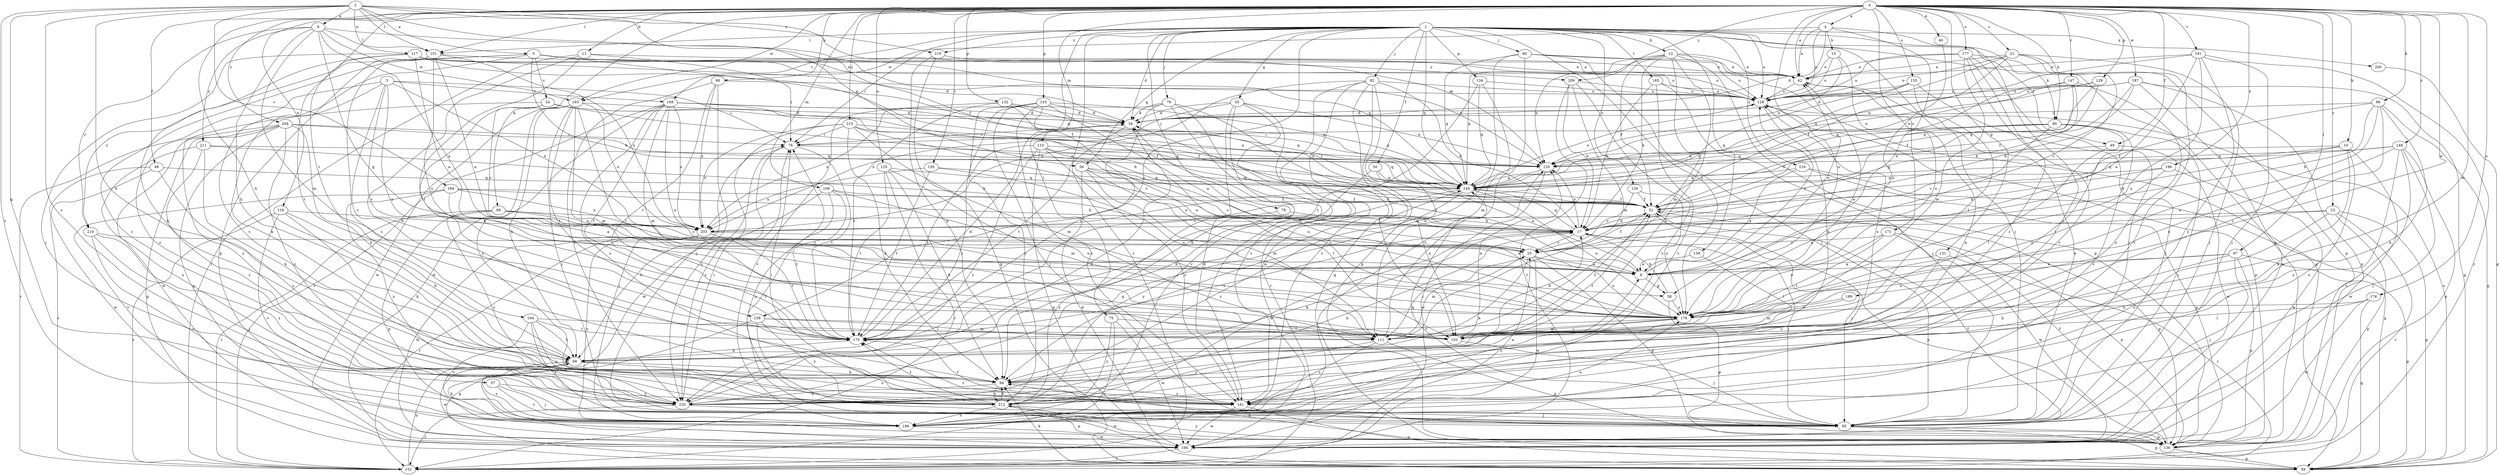strict digraph  {
0;
1;
2;
3;
4;
5;
6;
8;
10;
11;
12;
15;
17;
21;
23;
24;
25;
34;
40;
42;
48;
49;
50;
51;
55;
56;
57;
58;
59;
66;
68;
75;
76;
78;
79;
80;
82;
85;
86;
89;
90;
94;
97;
101;
103;
108;
110;
111;
116;
117;
120;
125;
126;
128;
129;
131;
132;
133;
134;
136;
139;
145;
147;
148;
150;
152;
155;
158;
161;
164;
165;
168;
170;
171;
174;
177;
178;
181;
184;
186;
187;
189;
193;
194;
196;
200;
203;
204;
209;
210;
211;
212;
215;
216;
219;
220;
0 -> 4  [label=a];
0 -> 10  [label=b];
0 -> 11  [label=b];
0 -> 21  [label=c];
0 -> 23  [label=c];
0 -> 40  [label=e];
0 -> 42  [label=e];
0 -> 48  [label=f];
0 -> 49  [label=f];
0 -> 66  [label=h];
0 -> 68  [label=h];
0 -> 86  [label=k];
0 -> 89  [label=k];
0 -> 90  [label=k];
0 -> 97  [label=l];
0 -> 101  [label=l];
0 -> 108  [label=m];
0 -> 110  [label=m];
0 -> 111  [label=m];
0 -> 116  [label=n];
0 -> 125  [label=o];
0 -> 129  [label=p];
0 -> 131  [label=p];
0 -> 132  [label=p];
0 -> 133  [label=p];
0 -> 147  [label=r];
0 -> 148  [label=r];
0 -> 150  [label=r];
0 -> 155  [label=s];
0 -> 164  [label=t];
0 -> 171  [label=u];
0 -> 174  [label=u];
0 -> 177  [label=u];
0 -> 178  [label=u];
0 -> 181  [label=v];
0 -> 187  [label=w];
0 -> 189  [label=w];
0 -> 193  [label=w];
0 -> 196  [label=x];
0 -> 204  [label=y];
0 -> 209  [label=y];
0 -> 215  [label=z];
1 -> 12  [label=b];
1 -> 34  [label=d];
1 -> 49  [label=f];
1 -> 50  [label=f];
1 -> 55  [label=g];
1 -> 56  [label=g];
1 -> 75  [label=i];
1 -> 76  [label=i];
1 -> 78  [label=j];
1 -> 79  [label=j];
1 -> 80  [label=j];
1 -> 82  [label=j];
1 -> 85  [label=j];
1 -> 90  [label=k];
1 -> 101  [label=l];
1 -> 126  [label=o];
1 -> 128  [label=o];
1 -> 134  [label=p];
1 -> 136  [label=p];
1 -> 139  [label=q];
1 -> 145  [label=q];
1 -> 152  [label=r];
1 -> 158  [label=s];
1 -> 165  [label=t];
1 -> 168  [label=t];
1 -> 178  [label=u];
1 -> 200  [label=x];
1 -> 216  [label=z];
1 -> 219  [label=z];
2 -> 5  [label=a];
2 -> 6  [label=a];
2 -> 51  [label=f];
2 -> 56  [label=g];
2 -> 57  [label=g];
2 -> 68  [label=h];
2 -> 101  [label=l];
2 -> 117  [label=n];
2 -> 120  [label=n];
2 -> 184  [label=v];
2 -> 186  [label=v];
2 -> 219  [label=z];
2 -> 220  [label=z];
3 -> 76  [label=i];
3 -> 94  [label=k];
3 -> 158  [label=s];
3 -> 168  [label=t];
3 -> 170  [label=t];
3 -> 178  [label=u];
3 -> 203  [label=x];
3 -> 220  [label=z];
4 -> 15  [label=b];
4 -> 34  [label=d];
4 -> 42  [label=e];
4 -> 58  [label=g];
4 -> 128  [label=o];
4 -> 161  [label=s];
4 -> 193  [label=w];
5 -> 17  [label=b];
5 -> 24  [label=c];
5 -> 51  [label=f];
5 -> 120  [label=n];
5 -> 128  [label=o];
5 -> 161  [label=s];
5 -> 209  [label=y];
5 -> 210  [label=y];
5 -> 220  [label=z];
6 -> 8  [label=a];
6 -> 58  [label=g];
6 -> 68  [label=h];
6 -> 101  [label=l];
6 -> 111  [label=m];
6 -> 145  [label=q];
6 -> 193  [label=w];
6 -> 210  [label=y];
6 -> 211  [label=y];
8 -> 34  [label=d];
8 -> 42  [label=e];
8 -> 58  [label=g];
8 -> 128  [label=o];
10 -> 17  [label=b];
10 -> 51  [label=f];
10 -> 94  [label=k];
10 -> 120  [label=n];
10 -> 161  [label=s];
10 -> 194  [label=w];
11 -> 42  [label=e];
11 -> 76  [label=i];
11 -> 94  [label=k];
11 -> 103  [label=l];
11 -> 152  [label=r];
12 -> 17  [label=b];
12 -> 42  [label=e];
12 -> 51  [label=f];
12 -> 59  [label=g];
12 -> 94  [label=k];
12 -> 111  [label=m];
12 -> 120  [label=n];
12 -> 136  [label=p];
12 -> 145  [label=q];
15 -> 42  [label=e];
15 -> 120  [label=n];
15 -> 128  [label=o];
15 -> 178  [label=u];
17 -> 25  [label=c];
17 -> 85  [label=j];
17 -> 94  [label=k];
17 -> 120  [label=n];
17 -> 136  [label=p];
17 -> 145  [label=q];
17 -> 170  [label=t];
21 -> 25  [label=c];
21 -> 42  [label=e];
21 -> 51  [label=f];
21 -> 85  [label=j];
21 -> 128  [label=o];
21 -> 145  [label=q];
21 -> 186  [label=v];
23 -> 8  [label=a];
23 -> 59  [label=g];
23 -> 136  [label=p];
23 -> 152  [label=r];
23 -> 161  [label=s];
23 -> 203  [label=x];
24 -> 17  [label=b];
24 -> 25  [label=c];
24 -> 34  [label=d];
24 -> 51  [label=f];
24 -> 103  [label=l];
24 -> 220  [label=z];
25 -> 8  [label=a];
25 -> 51  [label=f];
25 -> 94  [label=k];
25 -> 111  [label=m];
25 -> 136  [label=p];
25 -> 178  [label=u];
25 -> 194  [label=w];
34 -> 76  [label=i];
34 -> 170  [label=t];
40 -> 178  [label=u];
42 -> 128  [label=o];
48 -> 145  [label=q];
48 -> 152  [label=r];
48 -> 194  [label=w];
48 -> 220  [label=z];
49 -> 103  [label=l];
49 -> 120  [label=n];
49 -> 194  [label=w];
50 -> 8  [label=a];
50 -> 68  [label=h];
50 -> 145  [label=q];
51 -> 17  [label=b];
51 -> 85  [label=j];
51 -> 136  [label=p];
55 -> 34  [label=d];
55 -> 94  [label=k];
55 -> 120  [label=n];
55 -> 152  [label=r];
55 -> 161  [label=s];
55 -> 170  [label=t];
55 -> 203  [label=x];
56 -> 25  [label=c];
56 -> 103  [label=l];
56 -> 111  [label=m];
56 -> 145  [label=q];
56 -> 178  [label=u];
56 -> 194  [label=w];
57 -> 85  [label=j];
57 -> 186  [label=v];
57 -> 212  [label=y];
58 -> 17  [label=b];
58 -> 136  [label=p];
58 -> 178  [label=u];
59 -> 94  [label=k];
59 -> 128  [label=o];
66 -> 85  [label=j];
66 -> 128  [label=o];
66 -> 170  [label=t];
66 -> 203  [label=x];
66 -> 220  [label=z];
68 -> 51  [label=f];
68 -> 94  [label=k];
68 -> 128  [label=o];
68 -> 161  [label=s];
68 -> 186  [label=v];
68 -> 194  [label=w];
75 -> 103  [label=l];
75 -> 152  [label=r];
75 -> 194  [label=w];
75 -> 212  [label=y];
76 -> 120  [label=n];
76 -> 170  [label=t];
76 -> 194  [label=w];
76 -> 220  [label=z];
78 -> 17  [label=b];
78 -> 212  [label=y];
79 -> 34  [label=d];
79 -> 103  [label=l];
79 -> 161  [label=s];
79 -> 170  [label=t];
79 -> 186  [label=v];
79 -> 203  [label=x];
80 -> 42  [label=e];
80 -> 85  [label=j];
80 -> 94  [label=k];
80 -> 128  [label=o];
80 -> 145  [label=q];
80 -> 186  [label=v];
82 -> 17  [label=b];
82 -> 59  [label=g];
82 -> 103  [label=l];
82 -> 128  [label=o];
82 -> 136  [label=p];
82 -> 186  [label=v];
82 -> 194  [label=w];
82 -> 203  [label=x];
85 -> 42  [label=e];
85 -> 59  [label=g];
85 -> 136  [label=p];
85 -> 145  [label=q];
85 -> 170  [label=t];
86 -> 17  [label=b];
86 -> 34  [label=d];
86 -> 51  [label=f];
86 -> 59  [label=g];
86 -> 94  [label=k];
86 -> 103  [label=l];
86 -> 178  [label=u];
89 -> 17  [label=b];
89 -> 25  [label=c];
89 -> 136  [label=p];
89 -> 152  [label=r];
89 -> 203  [label=x];
89 -> 220  [label=z];
90 -> 25  [label=c];
90 -> 51  [label=f];
90 -> 76  [label=i];
90 -> 85  [label=j];
90 -> 103  [label=l];
90 -> 145  [label=q];
90 -> 161  [label=s];
94 -> 161  [label=s];
94 -> 212  [label=y];
94 -> 220  [label=z];
97 -> 8  [label=a];
97 -> 59  [label=g];
97 -> 85  [label=j];
97 -> 94  [label=k];
97 -> 136  [label=p];
97 -> 178  [label=u];
101 -> 8  [label=a];
101 -> 42  [label=e];
101 -> 136  [label=p];
101 -> 161  [label=s];
101 -> 178  [label=u];
101 -> 203  [label=x];
103 -> 17  [label=b];
103 -> 51  [label=f];
103 -> 85  [label=j];
103 -> 120  [label=n];
108 -> 51  [label=f];
108 -> 68  [label=h];
108 -> 170  [label=t];
108 -> 178  [label=u];
108 -> 212  [label=y];
110 -> 59  [label=g];
110 -> 120  [label=n];
110 -> 145  [label=q];
110 -> 161  [label=s];
110 -> 170  [label=t];
110 -> 178  [label=u];
110 -> 220  [label=z];
111 -> 25  [label=c];
111 -> 120  [label=n];
111 -> 136  [label=p];
111 -> 161  [label=s];
111 -> 212  [label=y];
116 -> 68  [label=h];
116 -> 94  [label=k];
116 -> 152  [label=r];
116 -> 186  [label=v];
116 -> 203  [label=x];
117 -> 8  [label=a];
117 -> 34  [label=d];
117 -> 42  [label=e];
117 -> 85  [label=j];
117 -> 94  [label=k];
117 -> 128  [label=o];
117 -> 145  [label=q];
117 -> 170  [label=t];
120 -> 145  [label=q];
120 -> 194  [label=w];
125 -> 94  [label=k];
125 -> 111  [label=m];
125 -> 145  [label=q];
125 -> 152  [label=r];
125 -> 170  [label=t];
126 -> 25  [label=c];
126 -> 51  [label=f];
126 -> 178  [label=u];
128 -> 34  [label=d];
128 -> 68  [label=h];
128 -> 136  [label=p];
129 -> 51  [label=f];
129 -> 120  [label=n];
129 -> 128  [label=o];
129 -> 145  [label=q];
131 -> 8  [label=a];
131 -> 152  [label=r];
131 -> 161  [label=s];
132 -> 34  [label=d];
132 -> 51  [label=f];
132 -> 120  [label=n];
132 -> 170  [label=t];
132 -> 186  [label=v];
133 -> 8  [label=a];
133 -> 34  [label=d];
133 -> 85  [label=j];
133 -> 145  [label=q];
133 -> 161  [label=s];
133 -> 178  [label=u];
133 -> 212  [label=y];
133 -> 220  [label=z];
134 -> 111  [label=m];
134 -> 128  [label=o];
134 -> 145  [label=q];
134 -> 170  [label=t];
136 -> 51  [label=f];
136 -> 59  [label=g];
136 -> 76  [label=i];
136 -> 94  [label=k];
136 -> 212  [label=y];
139 -> 8  [label=a];
139 -> 103  [label=l];
145 -> 51  [label=f];
145 -> 128  [label=o];
145 -> 178  [label=u];
145 -> 203  [label=x];
145 -> 212  [label=y];
145 -> 220  [label=z];
147 -> 17  [label=b];
147 -> 51  [label=f];
147 -> 128  [label=o];
147 -> 145  [label=q];
147 -> 212  [label=y];
148 -> 85  [label=j];
148 -> 120  [label=n];
148 -> 136  [label=p];
148 -> 145  [label=q];
148 -> 178  [label=u];
148 -> 186  [label=v];
148 -> 220  [label=z];
150 -> 145  [label=q];
150 -> 170  [label=t];
150 -> 178  [label=u];
150 -> 203  [label=x];
152 -> 68  [label=h];
155 -> 34  [label=d];
155 -> 85  [label=j];
155 -> 103  [label=l];
155 -> 128  [label=o];
155 -> 203  [label=x];
158 -> 59  [label=g];
158 -> 85  [label=j];
158 -> 103  [label=l];
158 -> 111  [label=m];
158 -> 212  [label=y];
161 -> 34  [label=d];
161 -> 42  [label=e];
161 -> 59  [label=g];
161 -> 170  [label=t];
161 -> 194  [label=w];
164 -> 68  [label=h];
164 -> 85  [label=j];
164 -> 103  [label=l];
164 -> 170  [label=t];
164 -> 186  [label=v];
164 -> 212  [label=y];
165 -> 17  [label=b];
165 -> 85  [label=j];
165 -> 128  [label=o];
165 -> 186  [label=v];
168 -> 34  [label=d];
168 -> 51  [label=f];
168 -> 111  [label=m];
168 -> 145  [label=q];
168 -> 152  [label=r];
168 -> 161  [label=s];
168 -> 170  [label=t];
168 -> 178  [label=u];
168 -> 194  [label=w];
168 -> 203  [label=x];
170 -> 34  [label=d];
170 -> 68  [label=h];
171 -> 25  [label=c];
171 -> 136  [label=p];
171 -> 170  [label=t];
171 -> 178  [label=u];
171 -> 194  [label=w];
174 -> 59  [label=g];
174 -> 103  [label=l];
174 -> 178  [label=u];
174 -> 194  [label=w];
177 -> 42  [label=e];
177 -> 85  [label=j];
177 -> 111  [label=m];
177 -> 128  [label=o];
177 -> 136  [label=p];
177 -> 186  [label=v];
177 -> 220  [label=z];
178 -> 42  [label=e];
178 -> 103  [label=l];
178 -> 111  [label=m];
178 -> 170  [label=t];
181 -> 8  [label=a];
181 -> 42  [label=e];
181 -> 85  [label=j];
181 -> 120  [label=n];
181 -> 152  [label=r];
181 -> 178  [label=u];
181 -> 212  [label=y];
184 -> 8  [label=a];
184 -> 17  [label=b];
184 -> 51  [label=f];
184 -> 186  [label=v];
184 -> 203  [label=x];
184 -> 212  [label=y];
186 -> 68  [label=h];
186 -> 76  [label=i];
186 -> 178  [label=u];
186 -> 194  [label=w];
187 -> 17  [label=b];
187 -> 59  [label=g];
187 -> 120  [label=n];
187 -> 128  [label=o];
187 -> 136  [label=p];
187 -> 145  [label=q];
187 -> 194  [label=w];
189 -> 111  [label=m];
189 -> 178  [label=u];
193 -> 34  [label=d];
193 -> 68  [label=h];
193 -> 85  [label=j];
193 -> 103  [label=l];
193 -> 111  [label=m];
193 -> 170  [label=t];
193 -> 194  [label=w];
193 -> 203  [label=x];
193 -> 212  [label=y];
194 -> 25  [label=c];
194 -> 51  [label=f];
194 -> 152  [label=r];
196 -> 17  [label=b];
196 -> 145  [label=q];
196 -> 178  [label=u];
196 -> 194  [label=w];
200 -> 59  [label=g];
203 -> 8  [label=a];
203 -> 152  [label=r];
203 -> 170  [label=t];
203 -> 186  [label=v];
203 -> 194  [label=w];
204 -> 59  [label=g];
204 -> 68  [label=h];
204 -> 76  [label=i];
204 -> 136  [label=p];
204 -> 145  [label=q];
204 -> 152  [label=r];
204 -> 194  [label=w];
204 -> 212  [label=y];
209 -> 17  [label=b];
209 -> 111  [label=m];
209 -> 128  [label=o];
209 -> 152  [label=r];
209 -> 186  [label=v];
210 -> 25  [label=c];
210 -> 85  [label=j];
210 -> 186  [label=v];
210 -> 220  [label=z];
211 -> 17  [label=b];
211 -> 94  [label=k];
211 -> 120  [label=n];
211 -> 161  [label=s];
211 -> 220  [label=z];
212 -> 17  [label=b];
212 -> 76  [label=i];
212 -> 85  [label=j];
212 -> 94  [label=k];
212 -> 170  [label=t];
212 -> 186  [label=v];
212 -> 194  [label=w];
215 -> 25  [label=c];
215 -> 76  [label=i];
215 -> 94  [label=k];
215 -> 111  [label=m];
215 -> 120  [label=n];
215 -> 145  [label=q];
215 -> 203  [label=x];
215 -> 220  [label=z];
216 -> 8  [label=a];
216 -> 59  [label=g];
216 -> 136  [label=p];
216 -> 145  [label=q];
219 -> 42  [label=e];
219 -> 59  [label=g];
219 -> 94  [label=k];
220 -> 8  [label=a];
220 -> 17  [label=b];
220 -> 34  [label=d];
220 -> 76  [label=i];
220 -> 136  [label=p];
220 -> 145  [label=q];
220 -> 152  [label=r];
}
